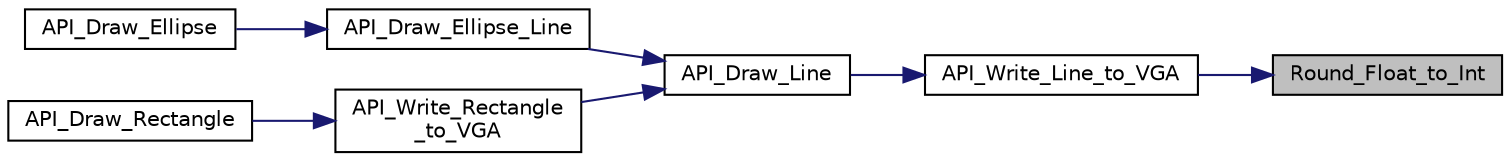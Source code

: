 digraph "Round_Float_to_Int"
{
 // LATEX_PDF_SIZE
  edge [fontname="Helvetica",fontsize="10",labelfontname="Helvetica",labelfontsize="10"];
  node [fontname="Helvetica",fontsize="10",shape=record];
  rankdir="RL";
  Node1 [label="Round_Float_to_Int",height=0.2,width=0.4,color="black", fillcolor="grey75", style="filled", fontcolor="black",tooltip="This function is used for rounding a float to an integer."];
  Node1 -> Node2 [dir="back",color="midnightblue",fontsize="10",style="solid"];
  Node2 [label="API_Write_Line_to_VGA",height=0.2,width=0.4,color="black", fillcolor="white", style="filled",URL="$line_8h.html#ad737d8f17e17f336751f56f5bbfef908",tooltip="This function is used for writing the line on the VGA."];
  Node2 -> Node3 [dir="back",color="midnightblue",fontsize="10",style="solid"];
  Node3 [label="API_Draw_Line",height=0.2,width=0.4,color="black", fillcolor="white", style="filled",URL="$line_8h.html#a6f9297d151929e0bf3e975ce1c497f5d",tooltip="This function is used for drawing a line on the VGA screen."];
  Node3 -> Node4 [dir="back",color="midnightblue",fontsize="10",style="solid"];
  Node4 [label="API_Draw_Ellipse_Line",height=0.2,width=0.4,color="black", fillcolor="white", style="filled",URL="$ellipse_8h.html#a714459c3278993d76088bb586002476c",tooltip=" "];
  Node4 -> Node5 [dir="back",color="midnightblue",fontsize="10",style="solid"];
  Node5 [label="API_Draw_Ellipse",height=0.2,width=0.4,color="black", fillcolor="white", style="filled",URL="$ellipse_8h.html#a2c22d369b239025f9ca327663ec3a86a",tooltip="This function is used for drawing an ellipse on the VGA screen."];
  Node3 -> Node6 [dir="back",color="midnightblue",fontsize="10",style="solid"];
  Node6 [label="API_Write_Rectangle\l_to_VGA",height=0.2,width=0.4,color="black", fillcolor="white", style="filled",URL="$rectangle_8h.html#aa60c0f3bef0d6513c125972eea829092",tooltip="This function writes the rectangle pixel data to the VGA RAM."];
  Node6 -> Node7 [dir="back",color="midnightblue",fontsize="10",style="solid"];
  Node7 [label="API_Draw_Rectangle",height=0.2,width=0.4,color="black", fillcolor="white", style="filled",URL="$rectangle_8h.html#a0b83460dfcab1acbf9548526245322da",tooltip="Draw rectangle functions."];
}
